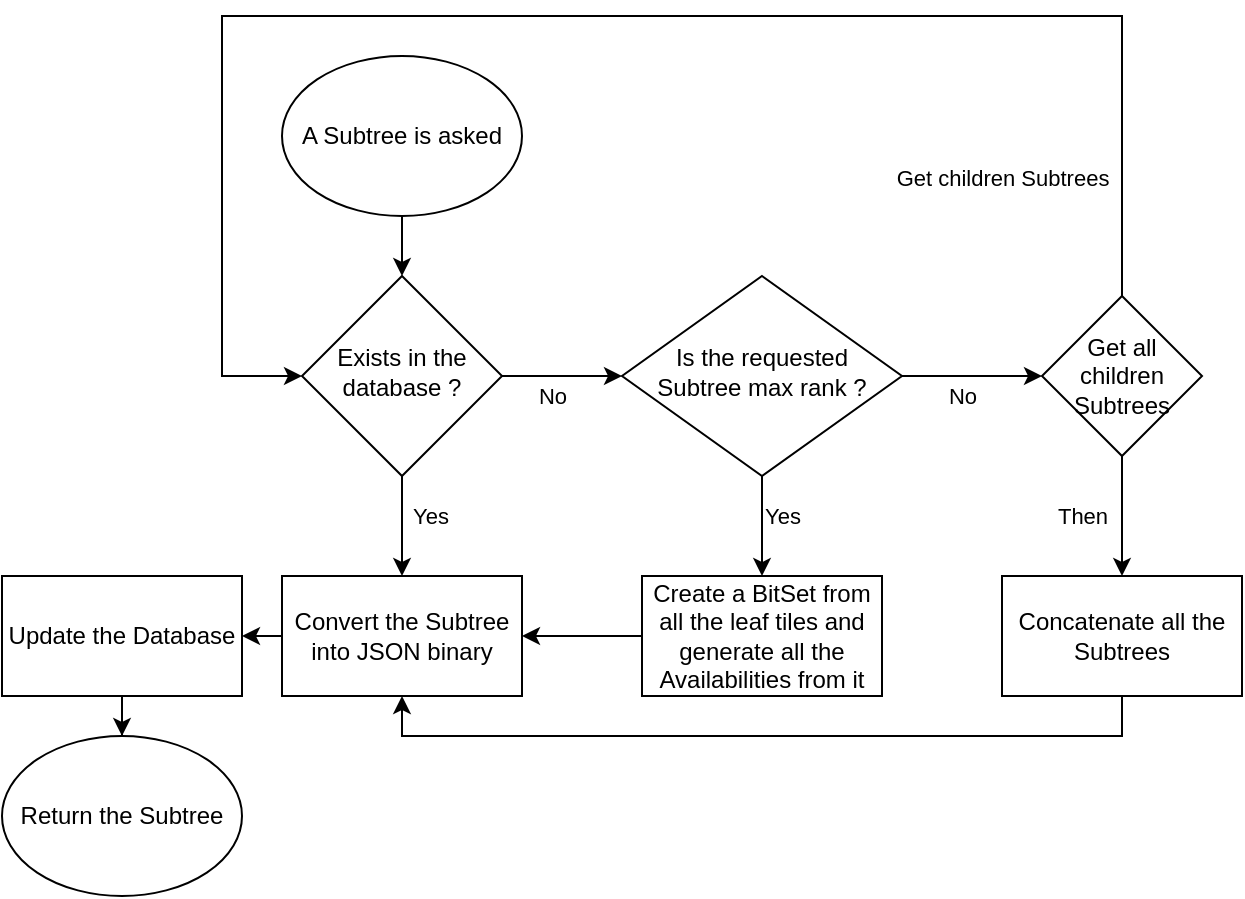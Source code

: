 <mxfile version="24.7.1" type="device">
  <diagram id="C5RBs43oDa-KdzZeNtuy" name="Page-1">
    <mxGraphModel dx="1123" dy="1097" grid="1" gridSize="10" guides="1" tooltips="1" connect="1" arrows="1" fold="1" page="1" pageScale="1" pageWidth="827" pageHeight="1169" math="0" shadow="0">
      <root>
        <mxCell id="WIyWlLk6GJQsqaUBKTNV-0" />
        <mxCell id="WIyWlLk6GJQsqaUBKTNV-1" parent="WIyWlLk6GJQsqaUBKTNV-0" />
        <mxCell id="bI1iVkS6anckWxS1NDID-5" style="edgeStyle=orthogonalEdgeStyle;rounded=0;orthogonalLoop=1;jettySize=auto;html=1;exitX=0.5;exitY=1;exitDx=0;exitDy=0;entryX=0.5;entryY=0;entryDx=0;entryDy=0;" edge="1" parent="WIyWlLk6GJQsqaUBKTNV-1" source="bI1iVkS6anckWxS1NDID-2" target="bI1iVkS6anckWxS1NDID-27">
          <mxGeometry relative="1" as="geometry">
            <mxPoint x="260" y="300" as="targetPoint" />
          </mxGeometry>
        </mxCell>
        <mxCell id="bI1iVkS6anckWxS1NDID-6" value="Yes" style="edgeLabel;html=1;align=center;verticalAlign=middle;resizable=0;points=[];" vertex="1" connectable="0" parent="bI1iVkS6anckWxS1NDID-5">
          <mxGeometry x="-0.2" y="2" relative="1" as="geometry">
            <mxPoint x="12" as="offset" />
          </mxGeometry>
        </mxCell>
        <mxCell id="bI1iVkS6anckWxS1NDID-9" style="edgeStyle=orthogonalEdgeStyle;rounded=0;orthogonalLoop=1;jettySize=auto;html=1;exitX=1;exitY=0.5;exitDx=0;exitDy=0;entryX=0;entryY=0.5;entryDx=0;entryDy=0;" edge="1" parent="WIyWlLk6GJQsqaUBKTNV-1" source="bI1iVkS6anckWxS1NDID-2" target="bI1iVkS6anckWxS1NDID-8">
          <mxGeometry relative="1" as="geometry" />
        </mxCell>
        <mxCell id="bI1iVkS6anckWxS1NDID-13" value="No" style="edgeLabel;html=1;align=center;verticalAlign=middle;resizable=0;points=[];" vertex="1" connectable="0" parent="bI1iVkS6anckWxS1NDID-9">
          <mxGeometry x="0.114" y="-1" relative="1" as="geometry">
            <mxPoint x="-9" y="9" as="offset" />
          </mxGeometry>
        </mxCell>
        <mxCell id="bI1iVkS6anckWxS1NDID-2" value="Exists in the database ?" style="rhombus;whiteSpace=wrap;html=1;shadow=0;fontFamily=Helvetica;fontSize=12;align=center;strokeWidth=1;spacing=6;spacingTop=-4;" vertex="1" parent="WIyWlLk6GJQsqaUBKTNV-1">
          <mxGeometry x="210" y="160" width="100" height="100" as="geometry" />
        </mxCell>
        <mxCell id="bI1iVkS6anckWxS1NDID-7" style="edgeStyle=orthogonalEdgeStyle;rounded=0;orthogonalLoop=1;jettySize=auto;html=1;exitX=0.5;exitY=1;exitDx=0;exitDy=0;entryX=0.5;entryY=0;entryDx=0;entryDy=0;" edge="1" parent="WIyWlLk6GJQsqaUBKTNV-1" source="bI1iVkS6anckWxS1NDID-3" target="bI1iVkS6anckWxS1NDID-2">
          <mxGeometry relative="1" as="geometry" />
        </mxCell>
        <mxCell id="bI1iVkS6anckWxS1NDID-3" value="A Subtree is asked" style="ellipse;whiteSpace=wrap;html=1;" vertex="1" parent="WIyWlLk6GJQsqaUBKTNV-1">
          <mxGeometry x="200" y="50" width="120" height="80" as="geometry" />
        </mxCell>
        <mxCell id="bI1iVkS6anckWxS1NDID-11" style="edgeStyle=orthogonalEdgeStyle;rounded=0;orthogonalLoop=1;jettySize=auto;html=1;exitX=0.5;exitY=1;exitDx=0;exitDy=0;" edge="1" parent="WIyWlLk6GJQsqaUBKTNV-1" source="bI1iVkS6anckWxS1NDID-8" target="bI1iVkS6anckWxS1NDID-10">
          <mxGeometry relative="1" as="geometry" />
        </mxCell>
        <mxCell id="bI1iVkS6anckWxS1NDID-14" value="Yes" style="edgeLabel;html=1;align=center;verticalAlign=middle;resizable=0;points=[];" vertex="1" connectable="0" parent="bI1iVkS6anckWxS1NDID-11">
          <mxGeometry x="-0.4" relative="1" as="geometry">
            <mxPoint x="10" y="5" as="offset" />
          </mxGeometry>
        </mxCell>
        <mxCell id="bI1iVkS6anckWxS1NDID-19" style="edgeStyle=orthogonalEdgeStyle;rounded=0;orthogonalLoop=1;jettySize=auto;html=1;exitX=1;exitY=0.5;exitDx=0;exitDy=0;entryX=0;entryY=0.5;entryDx=0;entryDy=0;" edge="1" parent="WIyWlLk6GJQsqaUBKTNV-1" source="bI1iVkS6anckWxS1NDID-8" target="bI1iVkS6anckWxS1NDID-16">
          <mxGeometry relative="1" as="geometry" />
        </mxCell>
        <mxCell id="bI1iVkS6anckWxS1NDID-24" value="No" style="edgeLabel;html=1;align=center;verticalAlign=middle;resizable=0;points=[];" vertex="1" connectable="0" parent="bI1iVkS6anckWxS1NDID-19">
          <mxGeometry x="0.257" y="-2" relative="1" as="geometry">
            <mxPoint x="-14" y="8" as="offset" />
          </mxGeometry>
        </mxCell>
        <mxCell id="bI1iVkS6anckWxS1NDID-8" value="Is the requested Subtree max rank ?" style="rhombus;whiteSpace=wrap;html=1;shadow=0;fontFamily=Helvetica;fontSize=12;align=center;strokeWidth=1;spacing=6;spacingTop=-4;" vertex="1" parent="WIyWlLk6GJQsqaUBKTNV-1">
          <mxGeometry x="370" y="160" width="140" height="100" as="geometry" />
        </mxCell>
        <mxCell id="bI1iVkS6anckWxS1NDID-29" style="edgeStyle=orthogonalEdgeStyle;rounded=0;orthogonalLoop=1;jettySize=auto;html=1;exitX=0;exitY=0.5;exitDx=0;exitDy=0;entryX=1;entryY=0.5;entryDx=0;entryDy=0;" edge="1" parent="WIyWlLk6GJQsqaUBKTNV-1" source="bI1iVkS6anckWxS1NDID-10" target="bI1iVkS6anckWxS1NDID-27">
          <mxGeometry relative="1" as="geometry" />
        </mxCell>
        <mxCell id="bI1iVkS6anckWxS1NDID-10" value="Create a BitSet from all the leaf tiles and generate all the Availabilities from it" style="rounded=0;whiteSpace=wrap;html=1;" vertex="1" parent="WIyWlLk6GJQsqaUBKTNV-1">
          <mxGeometry x="380" y="310" width="120" height="60" as="geometry" />
        </mxCell>
        <mxCell id="bI1iVkS6anckWxS1NDID-18" style="edgeStyle=orthogonalEdgeStyle;rounded=0;orthogonalLoop=1;jettySize=auto;html=1;exitX=0.5;exitY=0;exitDx=0;exitDy=0;entryX=0;entryY=0.5;entryDx=0;entryDy=0;" edge="1" parent="WIyWlLk6GJQsqaUBKTNV-1" source="bI1iVkS6anckWxS1NDID-16" target="bI1iVkS6anckWxS1NDID-2">
          <mxGeometry relative="1" as="geometry">
            <Array as="points">
              <mxPoint x="620" y="30" />
              <mxPoint x="170" y="30" />
              <mxPoint x="170" y="210" />
            </Array>
          </mxGeometry>
        </mxCell>
        <mxCell id="bI1iVkS6anckWxS1NDID-20" value="Get children Subtrees" style="edgeLabel;html=1;align=center;verticalAlign=middle;resizable=0;points=[];" vertex="1" connectable="0" parent="bI1iVkS6anckWxS1NDID-18">
          <mxGeometry x="-0.844" y="-2" relative="1" as="geometry">
            <mxPoint x="-62" y="4" as="offset" />
          </mxGeometry>
        </mxCell>
        <mxCell id="bI1iVkS6anckWxS1NDID-22" style="edgeStyle=orthogonalEdgeStyle;rounded=0;orthogonalLoop=1;jettySize=auto;html=1;exitX=0.5;exitY=1;exitDx=0;exitDy=0;entryX=0.5;entryY=0;entryDx=0;entryDy=0;" edge="1" parent="WIyWlLk6GJQsqaUBKTNV-1" source="bI1iVkS6anckWxS1NDID-16" target="bI1iVkS6anckWxS1NDID-21">
          <mxGeometry relative="1" as="geometry" />
        </mxCell>
        <mxCell id="bI1iVkS6anckWxS1NDID-23" value="Then" style="edgeLabel;html=1;align=center;verticalAlign=middle;resizable=0;points=[];" vertex="1" connectable="0" parent="bI1iVkS6anckWxS1NDID-22">
          <mxGeometry x="0.1" y="-4" relative="1" as="geometry">
            <mxPoint x="-16" y="-3" as="offset" />
          </mxGeometry>
        </mxCell>
        <mxCell id="bI1iVkS6anckWxS1NDID-16" value="Get all children Subtrees" style="rhombus;whiteSpace=wrap;html=1;" vertex="1" parent="WIyWlLk6GJQsqaUBKTNV-1">
          <mxGeometry x="580" y="170" width="80" height="80" as="geometry" />
        </mxCell>
        <mxCell id="bI1iVkS6anckWxS1NDID-30" style="edgeStyle=orthogonalEdgeStyle;rounded=0;orthogonalLoop=1;jettySize=auto;html=1;exitX=0.5;exitY=1;exitDx=0;exitDy=0;entryX=0.5;entryY=1;entryDx=0;entryDy=0;" edge="1" parent="WIyWlLk6GJQsqaUBKTNV-1" source="bI1iVkS6anckWxS1NDID-21" target="bI1iVkS6anckWxS1NDID-27">
          <mxGeometry relative="1" as="geometry" />
        </mxCell>
        <mxCell id="bI1iVkS6anckWxS1NDID-21" value="Concatenate all the Subtrees" style="rounded=0;whiteSpace=wrap;html=1;" vertex="1" parent="WIyWlLk6GJQsqaUBKTNV-1">
          <mxGeometry x="560" y="310" width="120" height="60" as="geometry" />
        </mxCell>
        <mxCell id="bI1iVkS6anckWxS1NDID-26" value="Return the Subtree" style="ellipse;whiteSpace=wrap;html=1;" vertex="1" parent="WIyWlLk6GJQsqaUBKTNV-1">
          <mxGeometry x="60" y="390" width="120" height="80" as="geometry" />
        </mxCell>
        <mxCell id="bI1iVkS6anckWxS1NDID-32" style="edgeStyle=orthogonalEdgeStyle;rounded=0;orthogonalLoop=1;jettySize=auto;html=1;exitX=0;exitY=0.5;exitDx=0;exitDy=0;entryX=1;entryY=0.5;entryDx=0;entryDy=0;" edge="1" parent="WIyWlLk6GJQsqaUBKTNV-1" source="bI1iVkS6anckWxS1NDID-27" target="bI1iVkS6anckWxS1NDID-31">
          <mxGeometry relative="1" as="geometry" />
        </mxCell>
        <mxCell id="bI1iVkS6anckWxS1NDID-27" value="Convert the Subtree into JSON binary" style="rounded=0;whiteSpace=wrap;html=1;" vertex="1" parent="WIyWlLk6GJQsqaUBKTNV-1">
          <mxGeometry x="200" y="310" width="120" height="60" as="geometry" />
        </mxCell>
        <mxCell id="bI1iVkS6anckWxS1NDID-33" style="edgeStyle=orthogonalEdgeStyle;rounded=0;orthogonalLoop=1;jettySize=auto;html=1;exitX=0.5;exitY=1;exitDx=0;exitDy=0;" edge="1" parent="WIyWlLk6GJQsqaUBKTNV-1" source="bI1iVkS6anckWxS1NDID-31" target="bI1iVkS6anckWxS1NDID-26">
          <mxGeometry relative="1" as="geometry" />
        </mxCell>
        <mxCell id="bI1iVkS6anckWxS1NDID-31" value="Update the Database" style="rounded=0;whiteSpace=wrap;html=1;" vertex="1" parent="WIyWlLk6GJQsqaUBKTNV-1">
          <mxGeometry x="60" y="310" width="120" height="60" as="geometry" />
        </mxCell>
      </root>
    </mxGraphModel>
  </diagram>
</mxfile>
